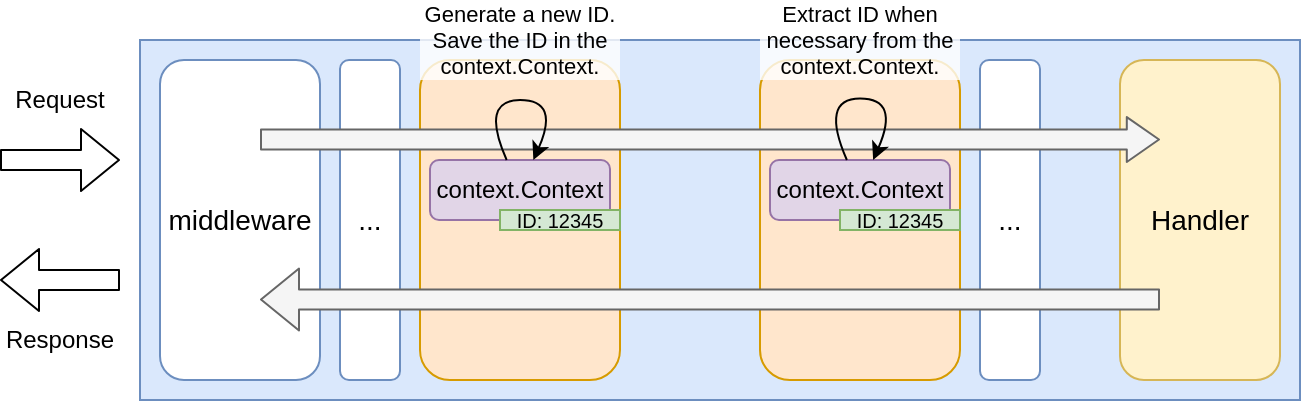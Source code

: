 <mxfile>
    <diagram id="CGz5gvUMxi6If3MVP1VV" name="image">
        <mxGraphModel dx="-1621" dy="1690" grid="1" gridSize="10" guides="1" tooltips="1" connect="1" arrows="1" fold="1" page="1" pageScale="1" pageWidth="827" pageHeight="1169" math="0" shadow="0">
            <root>
                <mxCell id="0"/>
                <mxCell id="1" parent="0"/>
                <mxCell id="mNiAzSfXenX0VxuWbp-_-2" value="" style="rounded=0;whiteSpace=wrap;html=1;fillColor=#dae8fc;strokeColor=#6c8ebf;shadow=0;" parent="1" vertex="1">
                    <mxGeometry x="2630" y="-930" width="580" height="180" as="geometry"/>
                </mxCell>
                <mxCell id="mNiAzSfXenX0VxuWbp-_-18" value="" style="rounded=1;whiteSpace=wrap;html=1;fontSize=14;strokeColor=#d79b00;fillColor=#ffe6cc;" parent="1" vertex="1">
                    <mxGeometry x="2770" y="-920" width="100" height="160" as="geometry"/>
                </mxCell>
                <mxCell id="3" value="Handler&lt;br&gt;" style="rounded=1;whiteSpace=wrap;html=1;fontSize=14;strokeColor=#d6b656;fillColor=#fff2cc;" parent="1" vertex="1">
                    <mxGeometry x="3120" y="-920" width="80" height="160" as="geometry"/>
                </mxCell>
                <mxCell id="5" value="middleware" style="rounded=1;whiteSpace=wrap;html=1;fontSize=14;strokeColor=#6c8ebf;fillColor=default;" parent="1" vertex="1">
                    <mxGeometry x="2640" y="-920" width="80" height="160" as="geometry"/>
                </mxCell>
                <mxCell id="7" value="..." style="rounded=1;whiteSpace=wrap;html=1;fontSize=14;strokeColor=#6c8ebf;fillColor=default;" parent="1" vertex="1">
                    <mxGeometry x="2730" y="-920" width="30" height="160" as="geometry"/>
                </mxCell>
                <mxCell id="10" value="..." style="rounded=1;whiteSpace=wrap;html=1;fontSize=14;strokeColor=#6c8ebf;fillColor=default;" parent="1" vertex="1">
                    <mxGeometry x="3050" y="-920" width="30" height="160" as="geometry"/>
                </mxCell>
                <mxCell id="16" value="" style="shape=flexArrow;endArrow=classic;html=1;" parent="1" edge="1">
                    <mxGeometry width="50" height="50" relative="1" as="geometry">
                        <mxPoint x="2560" y="-870" as="sourcePoint"/>
                        <mxPoint x="2620" y="-870" as="targetPoint"/>
                    </mxGeometry>
                </mxCell>
                <mxCell id="17" value="Request" style="text;html=1;strokeColor=none;fillColor=none;align=center;verticalAlign=middle;whiteSpace=wrap;rounded=0;" parent="1" vertex="1">
                    <mxGeometry x="2560" y="-910" width="60" height="20" as="geometry"/>
                </mxCell>
                <mxCell id="18" value="" style="shape=flexArrow;endArrow=classic;html=1;" parent="1" edge="1">
                    <mxGeometry width="50" height="50" relative="1" as="geometry">
                        <mxPoint x="2620" y="-810" as="sourcePoint"/>
                        <mxPoint x="2560" y="-810" as="targetPoint"/>
                    </mxGeometry>
                </mxCell>
                <mxCell id="19" value="Response" style="text;html=1;strokeColor=none;fillColor=none;align=center;verticalAlign=middle;whiteSpace=wrap;rounded=0;" parent="1" vertex="1">
                    <mxGeometry x="2560" y="-790" width="60" height="20" as="geometry"/>
                </mxCell>
                <mxCell id="41" value="" style="rounded=1;whiteSpace=wrap;html=1;fontSize=14;strokeColor=#d79b00;fillColor=#ffe6cc;" parent="1" vertex="1">
                    <mxGeometry x="2940" y="-920" width="100" height="160" as="geometry"/>
                </mxCell>
                <mxCell id="27" value="" style="shape=flexArrow;endArrow=classic;html=1;fillColor=#f5f5f5;strokeColor=#666666;" parent="1" edge="1">
                    <mxGeometry width="50" height="50" relative="1" as="geometry">
                        <mxPoint x="3140" y="-800.24" as="sourcePoint"/>
                        <mxPoint x="2690" y="-800.24" as="targetPoint"/>
                    </mxGeometry>
                </mxCell>
                <mxCell id="24" value="" style="shape=flexArrow;endArrow=classic;html=1;fillColor=#f5f5f5;strokeColor=#666666;endWidth=11.429;endSize=5.033;" parent="1" edge="1">
                    <mxGeometry width="50" height="50" relative="1" as="geometry">
                        <mxPoint x="2690" y="-880.24" as="sourcePoint"/>
                        <mxPoint x="3140" y="-880.24" as="targetPoint"/>
                    </mxGeometry>
                </mxCell>
                <mxCell id="58" value="context.Context" style="rounded=1;whiteSpace=wrap;html=1;fillColor=#e1d5e7;strokeColor=#9673a6;" vertex="1" parent="1">
                    <mxGeometry x="2775" y="-870" width="90" height="30" as="geometry"/>
                </mxCell>
                <mxCell id="59" value="context.Context" style="rounded=1;whiteSpace=wrap;html=1;strokeColor=#9673a6;fillColor=#e1d5e7;" vertex="1" parent="1">
                    <mxGeometry x="2945" y="-870" width="90" height="30" as="geometry"/>
                </mxCell>
                <mxCell id="62" value="" style="curved=1;endArrow=classic;html=1;" edge="1" parent="1" source="58" target="58">
                    <mxGeometry width="50" height="50" relative="1" as="geometry">
                        <mxPoint x="2810" y="-940" as="sourcePoint"/>
                        <mxPoint x="2860" y="-990" as="targetPoint"/>
                        <Array as="points">
                            <mxPoint x="2800" y="-900"/>
                            <mxPoint x="2840" y="-900"/>
                        </Array>
                    </mxGeometry>
                </mxCell>
                <mxCell id="63" value="" style="curved=1;endArrow=classic;html=1;" edge="1" parent="1" source="59" target="59">
                    <mxGeometry width="50" height="50" relative="1" as="geometry">
                        <mxPoint x="2980.46" y="-870" as="sourcePoint"/>
                        <mxPoint x="3003" y="-870" as="targetPoint"/>
                        <Array as="points">
                            <mxPoint x="2970" y="-900.72"/>
                            <mxPoint x="3010" y="-900.72"/>
                        </Array>
                    </mxGeometry>
                </mxCell>
                <mxCell id="64" value="Generate a new ID.&lt;br style=&quot;font-size: 11px;&quot;&gt;Save the ID in the context.Context." style="text;html=1;strokeColor=none;fillColor=default;align=center;verticalAlign=middle;whiteSpace=wrap;rounded=0;gradientColor=none;glass=0;shadow=0;fillOpacity=80;fontSize=11;" vertex="1" parent="1">
                    <mxGeometry x="2770" y="-950" width="100" height="40" as="geometry"/>
                </mxCell>
                <mxCell id="65" value="Extract ID when necessary from the context.Context." style="text;html=1;strokeColor=none;fillColor=default;align=center;verticalAlign=middle;whiteSpace=wrap;rounded=0;gradientColor=none;glass=0;shadow=0;fillOpacity=80;fontSize=11;" vertex="1" parent="1">
                    <mxGeometry x="2940" y="-950" width="100" height="40" as="geometry"/>
                </mxCell>
                <mxCell id="66" value="ID: 12345" style="rounded=0;whiteSpace=wrap;html=1;shadow=0;glass=0;strokeColor=#82b366;fontSize=10;fillColor=#d5e8d4;" vertex="1" parent="1">
                    <mxGeometry x="2810" y="-845" width="60" height="10" as="geometry"/>
                </mxCell>
                <mxCell id="67" value="ID: 12345" style="rounded=0;whiteSpace=wrap;html=1;shadow=0;glass=0;strokeColor=#82b366;fontSize=10;fillColor=#d5e8d4;" vertex="1" parent="1">
                    <mxGeometry x="2980" y="-845" width="60" height="10" as="geometry"/>
                </mxCell>
            </root>
        </mxGraphModel>
    </diagram>
</mxfile>